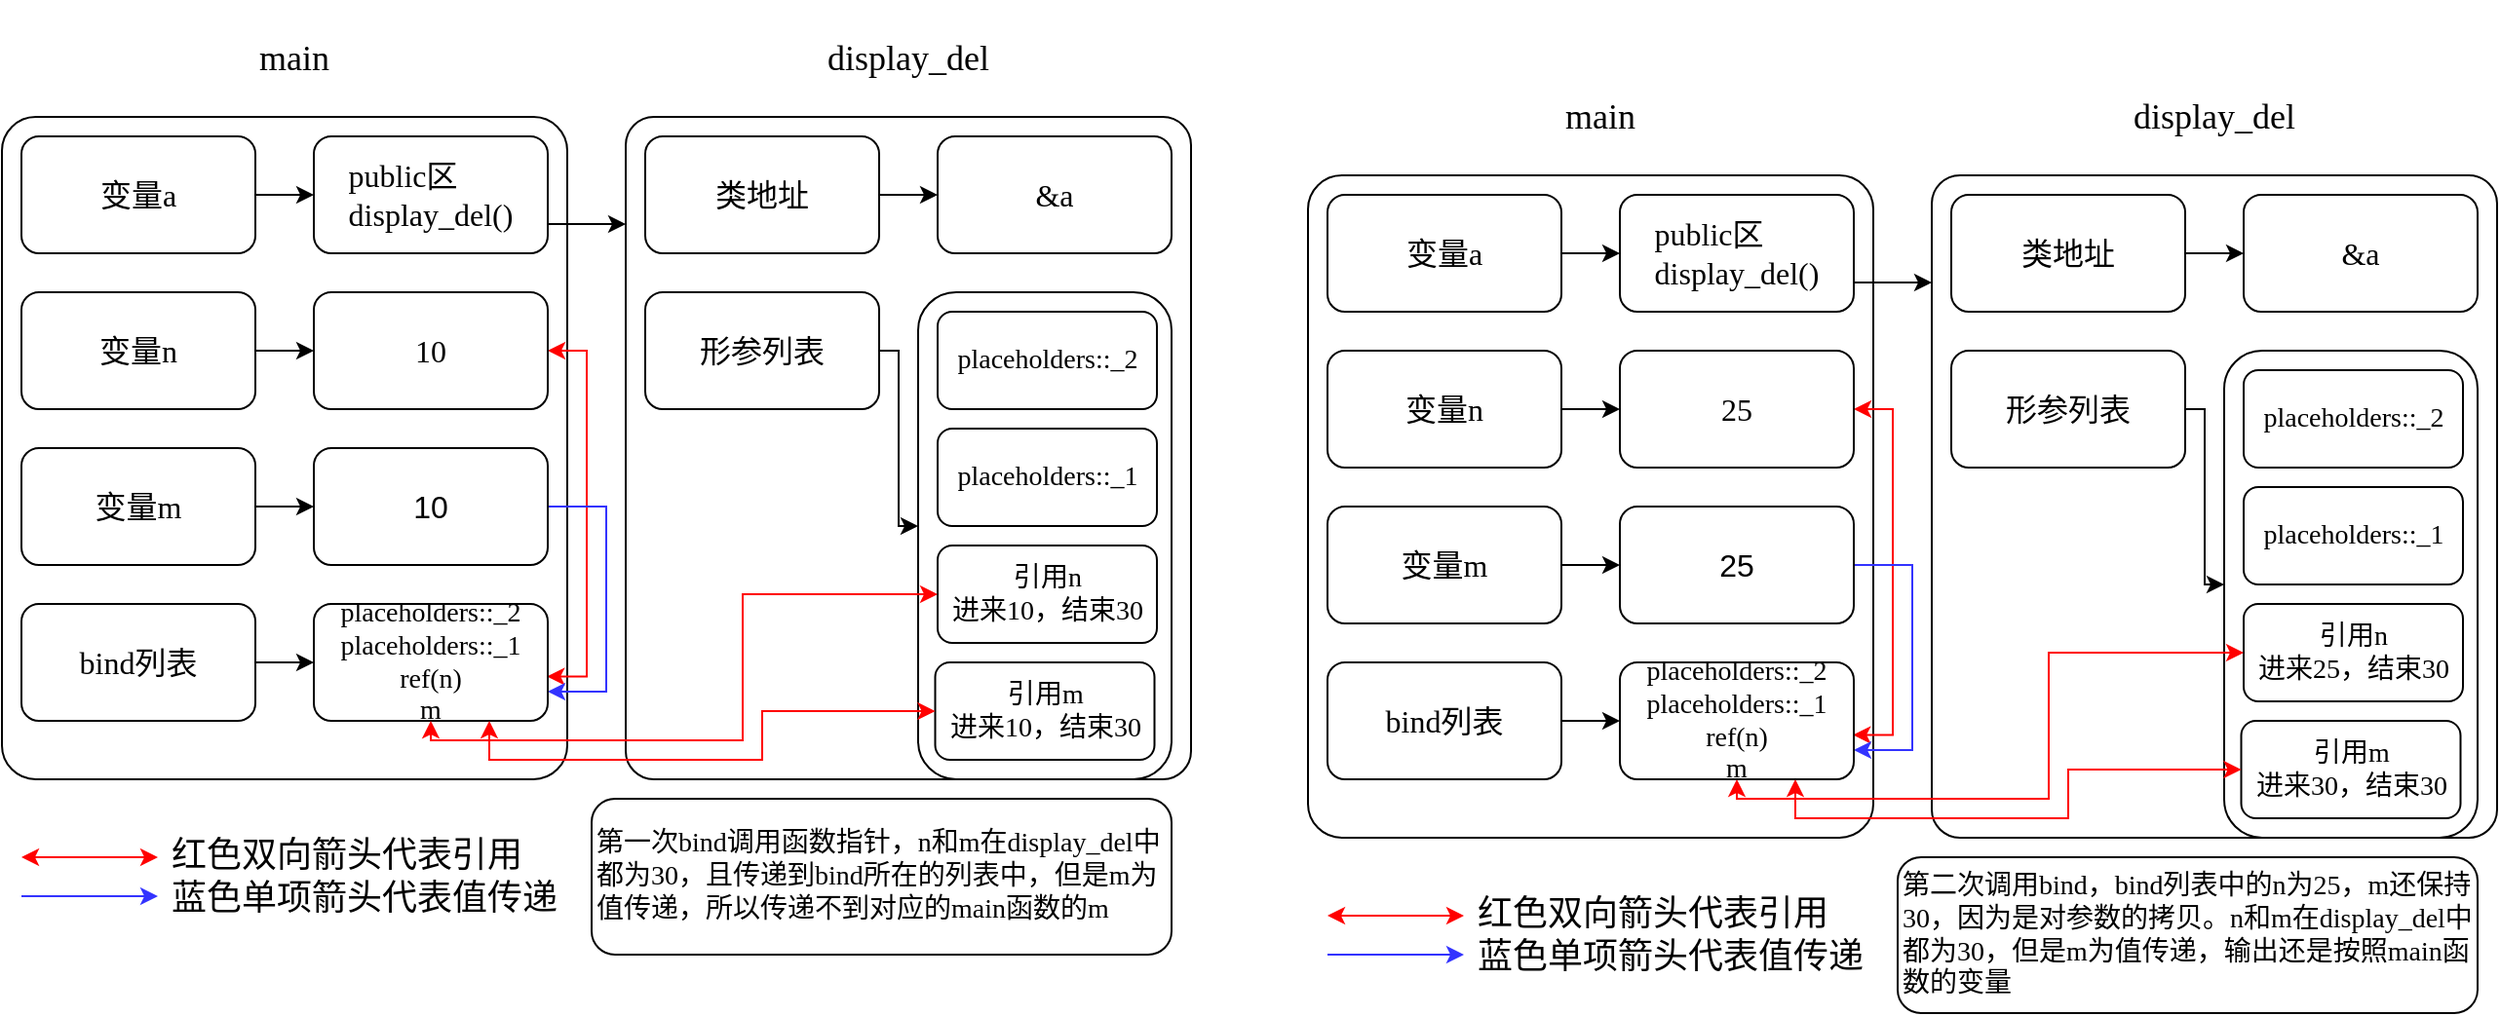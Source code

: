 <mxfile version="21.6.1" type="github">
  <diagram name="bind" id="0WLJN7CvBc_NALZX274n">
    <mxGraphModel dx="1050" dy="625" grid="0" gridSize="10" guides="1" tooltips="1" connect="1" arrows="1" fold="1" page="1" pageScale="1" pageWidth="2336" pageHeight="1654" math="0" shadow="0">
      <root>
        <mxCell id="0" />
        <mxCell id="1" parent="0" />
        <mxCell id="E96cA3zgoJfYFh5Hif7b-1" value="&lt;font style=&quot;font-size: 18px;&quot; face=&quot;Comic Sans MS&quot;&gt;main&lt;/font&gt;" style="rounded=1;whiteSpace=wrap;html=1;fillColor=none;strokeColor=none;fontSize=18;" vertex="1" parent="1">
          <mxGeometry x="250" y="10" width="120" height="60" as="geometry" />
        </mxCell>
        <mxCell id="E96cA3zgoJfYFh5Hif7b-2" value="" style="rounded=1;whiteSpace=wrap;html=1;arcSize=6;" vertex="1" parent="1">
          <mxGeometry x="160" y="70" width="290" height="340" as="geometry" />
        </mxCell>
        <mxCell id="E96cA3zgoJfYFh5Hif7b-15" value="" style="edgeStyle=orthogonalEdgeStyle;rounded=0;orthogonalLoop=1;jettySize=auto;html=1;" edge="1" parent="1" source="E96cA3zgoJfYFh5Hif7b-6" target="E96cA3zgoJfYFh5Hif7b-14">
          <mxGeometry relative="1" as="geometry" />
        </mxCell>
        <mxCell id="E96cA3zgoJfYFh5Hif7b-6" value="&lt;font style=&quot;font-size: 16px;&quot; face=&quot;Comic Sans MS&quot;&gt;变量a&lt;/font&gt;" style="rounded=1;whiteSpace=wrap;html=1;" vertex="1" parent="1">
          <mxGeometry x="170" y="80" width="120" height="60" as="geometry" />
        </mxCell>
        <mxCell id="E96cA3zgoJfYFh5Hif7b-11" value="" style="edgeStyle=orthogonalEdgeStyle;rounded=0;orthogonalLoop=1;jettySize=auto;html=1;" edge="1" parent="1" source="E96cA3zgoJfYFh5Hif7b-7" target="E96cA3zgoJfYFh5Hif7b-10">
          <mxGeometry relative="1" as="geometry" />
        </mxCell>
        <mxCell id="E96cA3zgoJfYFh5Hif7b-7" value="&lt;font style=&quot;font-size: 16px;&quot; face=&quot;Comic Sans MS&quot;&gt;变量n&lt;/font&gt;" style="rounded=1;whiteSpace=wrap;html=1;" vertex="1" parent="1">
          <mxGeometry x="170" y="160" width="120" height="60" as="geometry" />
        </mxCell>
        <mxCell id="E96cA3zgoJfYFh5Hif7b-13" value="" style="edgeStyle=orthogonalEdgeStyle;rounded=0;orthogonalLoop=1;jettySize=auto;html=1;" edge="1" parent="1" source="E96cA3zgoJfYFh5Hif7b-8" target="E96cA3zgoJfYFh5Hif7b-12">
          <mxGeometry relative="1" as="geometry" />
        </mxCell>
        <mxCell id="E96cA3zgoJfYFh5Hif7b-8" value="&lt;font style=&quot;font-size: 16px;&quot; face=&quot;Comic Sans MS&quot;&gt;变量m&lt;/font&gt;" style="rounded=1;whiteSpace=wrap;html=1;" vertex="1" parent="1">
          <mxGeometry x="170" y="240" width="120" height="60" as="geometry" />
        </mxCell>
        <mxCell id="E96cA3zgoJfYFh5Hif7b-35" style="edgeStyle=orthogonalEdgeStyle;rounded=0;orthogonalLoop=1;jettySize=auto;html=1;exitX=1;exitY=0.5;exitDx=0;exitDy=0;entryX=0.997;entryY=0.62;entryDx=0;entryDy=0;entryPerimeter=0;startArrow=classic;startFill=1;strokeColor=#FF0000;" edge="1" parent="1" source="E96cA3zgoJfYFh5Hif7b-10" target="E96cA3zgoJfYFh5Hif7b-17">
          <mxGeometry relative="1" as="geometry" />
        </mxCell>
        <mxCell id="E96cA3zgoJfYFh5Hif7b-10" value="&lt;font style=&quot;font-size: 16px;&quot; face=&quot;Comic Sans MS&quot;&gt;10&lt;/font&gt;" style="whiteSpace=wrap;html=1;rounded=1;" vertex="1" parent="1">
          <mxGeometry x="320" y="160" width="120" height="60" as="geometry" />
        </mxCell>
        <mxCell id="E96cA3zgoJfYFh5Hif7b-36" style="edgeStyle=orthogonalEdgeStyle;rounded=0;orthogonalLoop=1;jettySize=auto;html=1;exitX=1;exitY=0.5;exitDx=0;exitDy=0;entryX=1;entryY=0.75;entryDx=0;entryDy=0;strokeColor=#3333FF;" edge="1" parent="1" source="E96cA3zgoJfYFh5Hif7b-12" target="E96cA3zgoJfYFh5Hif7b-17">
          <mxGeometry relative="1" as="geometry">
            <Array as="points">
              <mxPoint x="470" y="270" />
              <mxPoint x="470" y="365" />
            </Array>
          </mxGeometry>
        </mxCell>
        <mxCell id="E96cA3zgoJfYFh5Hif7b-12" value="&lt;font style=&quot;font-size: 16px;&quot;&gt;10&lt;/font&gt;" style="whiteSpace=wrap;html=1;rounded=1;" vertex="1" parent="1">
          <mxGeometry x="320" y="240" width="120" height="60" as="geometry" />
        </mxCell>
        <mxCell id="E96cA3zgoJfYFh5Hif7b-19" style="edgeStyle=orthogonalEdgeStyle;rounded=0;orthogonalLoop=1;jettySize=auto;html=1;exitX=1;exitY=0.75;exitDx=0;exitDy=0;" edge="1" parent="1" source="E96cA3zgoJfYFh5Hif7b-14">
          <mxGeometry relative="1" as="geometry">
            <mxPoint x="480" y="125" as="targetPoint" />
          </mxGeometry>
        </mxCell>
        <mxCell id="E96cA3zgoJfYFh5Hif7b-14" value="&lt;div style=&quot;text-align: left;&quot;&gt;&lt;span style=&quot;font-size: 16px; font-family: &amp;quot;Comic Sans MS&amp;quot;; background-color: initial;&quot;&gt;public区&lt;/span&gt;&lt;/div&gt;&lt;font face=&quot;Comic Sans MS&quot; style=&quot;font-size: 16px;&quot;&gt;&lt;div style=&quot;&quot;&gt;&lt;span style=&quot;background-color: initial;&quot;&gt;display_del()&lt;/span&gt;&lt;/div&gt;&lt;/font&gt;" style="whiteSpace=wrap;html=1;rounded=1;align=center;" vertex="1" parent="1">
          <mxGeometry x="320" y="80" width="120" height="60" as="geometry" />
        </mxCell>
        <mxCell id="E96cA3zgoJfYFh5Hif7b-18" value="" style="edgeStyle=orthogonalEdgeStyle;rounded=0;orthogonalLoop=1;jettySize=auto;html=1;" edge="1" parent="1" source="E96cA3zgoJfYFh5Hif7b-16" target="E96cA3zgoJfYFh5Hif7b-17">
          <mxGeometry relative="1" as="geometry" />
        </mxCell>
        <mxCell id="E96cA3zgoJfYFh5Hif7b-16" value="&lt;font style=&quot;font-size: 16px;&quot; face=&quot;Comic Sans MS&quot;&gt;bind列表&lt;/font&gt;" style="rounded=1;whiteSpace=wrap;html=1;" vertex="1" parent="1">
          <mxGeometry x="170" y="320" width="120" height="60" as="geometry" />
        </mxCell>
        <mxCell id="E96cA3zgoJfYFh5Hif7b-17" value="&lt;font style=&quot;font-size: 14px;&quot; face=&quot;Comic Sans MS&quot;&gt;placeholders::_2&lt;br&gt;placeholders::_1&lt;br&gt;ref(n)&lt;br&gt;m&lt;/font&gt;" style="whiteSpace=wrap;html=1;rounded=1;" vertex="1" parent="1">
          <mxGeometry x="320" y="320" width="120" height="60" as="geometry" />
        </mxCell>
        <mxCell id="E96cA3zgoJfYFh5Hif7b-21" value="display_del" style="rounded=1;whiteSpace=wrap;html=1;fillColor=none;strokeColor=none;fontSize=18;fontFamily=Comic Sans MS;" vertex="1" parent="1">
          <mxGeometry x="565" y="10" width="120" height="60" as="geometry" />
        </mxCell>
        <mxCell id="E96cA3zgoJfYFh5Hif7b-22" value="" style="rounded=1;whiteSpace=wrap;html=1;arcSize=5;" vertex="1" parent="1">
          <mxGeometry x="480" y="70" width="290" height="340" as="geometry" />
        </mxCell>
        <mxCell id="E96cA3zgoJfYFh5Hif7b-26" value="" style="edgeStyle=orthogonalEdgeStyle;rounded=0;orthogonalLoop=1;jettySize=auto;html=1;" edge="1" parent="1" source="E96cA3zgoJfYFh5Hif7b-24" target="E96cA3zgoJfYFh5Hif7b-25">
          <mxGeometry relative="1" as="geometry" />
        </mxCell>
        <mxCell id="E96cA3zgoJfYFh5Hif7b-24" value="&lt;font style=&quot;font-size: 16px;&quot; face=&quot;Comic Sans MS&quot;&gt;类地址&lt;/font&gt;" style="rounded=1;whiteSpace=wrap;html=1;" vertex="1" parent="1">
          <mxGeometry x="490" y="80" width="120" height="60" as="geometry" />
        </mxCell>
        <mxCell id="E96cA3zgoJfYFh5Hif7b-25" value="&lt;font style=&quot;font-size: 16px;&quot; face=&quot;Comic Sans MS&quot;&gt;&amp;amp;a&lt;/font&gt;" style="rounded=1;whiteSpace=wrap;html=1;" vertex="1" parent="1">
          <mxGeometry x="640" y="80" width="120" height="60" as="geometry" />
        </mxCell>
        <mxCell id="E96cA3zgoJfYFh5Hif7b-29" value="" style="edgeStyle=orthogonalEdgeStyle;rounded=0;orthogonalLoop=1;jettySize=auto;html=1;" edge="1" parent="1" source="E96cA3zgoJfYFh5Hif7b-27" target="E96cA3zgoJfYFh5Hif7b-28">
          <mxGeometry relative="1" as="geometry">
            <Array as="points">
              <mxPoint x="620" y="190" />
              <mxPoint x="620" y="280" />
            </Array>
          </mxGeometry>
        </mxCell>
        <mxCell id="E96cA3zgoJfYFh5Hif7b-27" value="&lt;font style=&quot;font-size: 16px;&quot; face=&quot;Comic Sans MS&quot;&gt;形参列表&lt;/font&gt;" style="rounded=1;whiteSpace=wrap;html=1;" vertex="1" parent="1">
          <mxGeometry x="490" y="160" width="120" height="60" as="geometry" />
        </mxCell>
        <mxCell id="E96cA3zgoJfYFh5Hif7b-28" value="" style="whiteSpace=wrap;html=1;rounded=1;" vertex="1" parent="1">
          <mxGeometry x="630" y="160" width="130" height="250" as="geometry" />
        </mxCell>
        <mxCell id="E96cA3zgoJfYFh5Hif7b-30" value="&lt;font face=&quot;Comic Sans MS&quot; style=&quot;font-size: 14px;&quot;&gt;placeholders::_2&lt;/font&gt;" style="whiteSpace=wrap;html=1;rounded=1;" vertex="1" parent="1">
          <mxGeometry x="640" y="170" width="112.5" height="50" as="geometry" />
        </mxCell>
        <mxCell id="E96cA3zgoJfYFh5Hif7b-31" value="&lt;font face=&quot;Comic Sans MS&quot; style=&quot;font-size: 14px;&quot;&gt;placeholders::_1&lt;/font&gt;" style="whiteSpace=wrap;html=1;rounded=1;" vertex="1" parent="1">
          <mxGeometry x="640" y="230" width="112.5" height="50" as="geometry" />
        </mxCell>
        <mxCell id="E96cA3zgoJfYFh5Hif7b-32" value="&lt;font face=&quot;Comic Sans MS&quot; style=&quot;font-size: 14px;&quot;&gt;引用n&lt;br&gt;进来10，结束30&lt;br&gt;&lt;/font&gt;" style="whiteSpace=wrap;html=1;rounded=1;" vertex="1" parent="1">
          <mxGeometry x="640" y="290" width="112.5" height="50" as="geometry" />
        </mxCell>
        <mxCell id="E96cA3zgoJfYFh5Hif7b-33" value="&lt;font face=&quot;Comic Sans MS&quot; style=&quot;font-size: 14px;&quot;&gt;引用m&lt;br&gt;进来10，结束30&lt;br&gt;&lt;/font&gt;" style="whiteSpace=wrap;html=1;rounded=1;" vertex="1" parent="1">
          <mxGeometry x="638.75" y="350" width="112.5" height="50" as="geometry" />
        </mxCell>
        <mxCell id="E96cA3zgoJfYFh5Hif7b-37" style="edgeStyle=orthogonalEdgeStyle;rounded=0;orthogonalLoop=1;jettySize=auto;html=1;exitX=0.75;exitY=1;exitDx=0;exitDy=0;entryX=0;entryY=0.5;entryDx=0;entryDy=0;startArrow=classic;startFill=1;strokeColor=#FF0000;" edge="1" parent="1" source="E96cA3zgoJfYFh5Hif7b-17" target="E96cA3zgoJfYFh5Hif7b-33">
          <mxGeometry relative="1" as="geometry">
            <Array as="points">
              <mxPoint x="410" y="400" />
              <mxPoint x="550" y="400" />
              <mxPoint x="550" y="375" />
            </Array>
          </mxGeometry>
        </mxCell>
        <mxCell id="E96cA3zgoJfYFh5Hif7b-38" style="edgeStyle=orthogonalEdgeStyle;rounded=0;orthogonalLoop=1;jettySize=auto;html=1;exitX=0.5;exitY=1;exitDx=0;exitDy=0;startArrow=classic;startFill=1;strokeColor=#FF0000;" edge="1" parent="1" source="E96cA3zgoJfYFh5Hif7b-17" target="E96cA3zgoJfYFh5Hif7b-32">
          <mxGeometry relative="1" as="geometry">
            <Array as="points">
              <mxPoint x="380" y="390" />
              <mxPoint x="540" y="390" />
              <mxPoint x="540" y="315" />
            </Array>
          </mxGeometry>
        </mxCell>
        <mxCell id="E96cA3zgoJfYFh5Hif7b-40" value="" style="endArrow=classic;startArrow=classic;html=1;rounded=0;strokeColor=#FF0000;" edge="1" parent="1">
          <mxGeometry width="50" height="50" relative="1" as="geometry">
            <mxPoint x="170" y="450" as="sourcePoint" />
            <mxPoint x="240" y="450" as="targetPoint" />
          </mxGeometry>
        </mxCell>
        <mxCell id="E96cA3zgoJfYFh5Hif7b-41" value="" style="endArrow=classic;startArrow=none;html=1;rounded=0;startFill=0;strokeColor=#3333FF;" edge="1" parent="1">
          <mxGeometry width="50" height="50" relative="1" as="geometry">
            <mxPoint x="170" y="470" as="sourcePoint" />
            <mxPoint x="240" y="470" as="targetPoint" />
          </mxGeometry>
        </mxCell>
        <mxCell id="E96cA3zgoJfYFh5Hif7b-42" value="&lt;font style=&quot;font-size: 18px;&quot; face=&quot;Comic Sans MS&quot;&gt;红色双向箭头代表引用&lt;br&gt;蓝色单项箭头代表值传递&lt;br&gt;&lt;/font&gt;" style="rounded=1;whiteSpace=wrap;html=1;fillColor=none;strokeColor=none;fontSize=18;align=left;" vertex="1" parent="1">
          <mxGeometry x="245" y="430" width="205" height="60" as="geometry" />
        </mxCell>
        <mxCell id="E96cA3zgoJfYFh5Hif7b-43" value="&lt;font style=&quot;font-size: 14px;&quot; face=&quot;Comic Sans MS&quot;&gt;第一次bind调用函数指针，n和m在display_del中都为30，且传递到bind所在的列表中，但是m为值传递，所以传递不到对应的main函数的m&lt;/font&gt;" style="rounded=1;whiteSpace=wrap;html=1;align=left;" vertex="1" parent="1">
          <mxGeometry x="462.5" y="420" width="297.5" height="80" as="geometry" />
        </mxCell>
        <mxCell id="E96cA3zgoJfYFh5Hif7b-44" value="&lt;font style=&quot;font-size: 18px;&quot; face=&quot;Comic Sans MS&quot;&gt;main&lt;/font&gt;" style="rounded=1;whiteSpace=wrap;html=1;fillColor=none;strokeColor=none;fontSize=18;" vertex="1" parent="1">
          <mxGeometry x="920" y="40" width="120" height="60" as="geometry" />
        </mxCell>
        <mxCell id="E96cA3zgoJfYFh5Hif7b-45" value="" style="rounded=1;whiteSpace=wrap;html=1;arcSize=6;" vertex="1" parent="1">
          <mxGeometry x="830" y="100" width="290" height="340" as="geometry" />
        </mxCell>
        <mxCell id="E96cA3zgoJfYFh5Hif7b-46" value="" style="edgeStyle=orthogonalEdgeStyle;rounded=0;orthogonalLoop=1;jettySize=auto;html=1;" edge="1" source="E96cA3zgoJfYFh5Hif7b-47" target="E96cA3zgoJfYFh5Hif7b-57" parent="1">
          <mxGeometry relative="1" as="geometry" />
        </mxCell>
        <mxCell id="E96cA3zgoJfYFh5Hif7b-47" value="&lt;font style=&quot;font-size: 16px;&quot; face=&quot;Comic Sans MS&quot;&gt;变量a&lt;/font&gt;" style="rounded=1;whiteSpace=wrap;html=1;" vertex="1" parent="1">
          <mxGeometry x="840" y="110" width="120" height="60" as="geometry" />
        </mxCell>
        <mxCell id="E96cA3zgoJfYFh5Hif7b-48" value="" style="edgeStyle=orthogonalEdgeStyle;rounded=0;orthogonalLoop=1;jettySize=auto;html=1;" edge="1" source="E96cA3zgoJfYFh5Hif7b-49" target="E96cA3zgoJfYFh5Hif7b-53" parent="1">
          <mxGeometry relative="1" as="geometry" />
        </mxCell>
        <mxCell id="E96cA3zgoJfYFh5Hif7b-49" value="&lt;font style=&quot;font-size: 16px;&quot; face=&quot;Comic Sans MS&quot;&gt;变量n&lt;/font&gt;" style="rounded=1;whiteSpace=wrap;html=1;" vertex="1" parent="1">
          <mxGeometry x="840" y="190" width="120" height="60" as="geometry" />
        </mxCell>
        <mxCell id="E96cA3zgoJfYFh5Hif7b-50" value="" style="edgeStyle=orthogonalEdgeStyle;rounded=0;orthogonalLoop=1;jettySize=auto;html=1;" edge="1" source="E96cA3zgoJfYFh5Hif7b-51" target="E96cA3zgoJfYFh5Hif7b-55" parent="1">
          <mxGeometry relative="1" as="geometry" />
        </mxCell>
        <mxCell id="E96cA3zgoJfYFh5Hif7b-51" value="&lt;font style=&quot;font-size: 16px;&quot; face=&quot;Comic Sans MS&quot;&gt;变量m&lt;/font&gt;" style="rounded=1;whiteSpace=wrap;html=1;" vertex="1" parent="1">
          <mxGeometry x="840" y="270" width="120" height="60" as="geometry" />
        </mxCell>
        <mxCell id="E96cA3zgoJfYFh5Hif7b-52" style="edgeStyle=orthogonalEdgeStyle;rounded=0;orthogonalLoop=1;jettySize=auto;html=1;exitX=1;exitY=0.5;exitDx=0;exitDy=0;entryX=0.997;entryY=0.62;entryDx=0;entryDy=0;entryPerimeter=0;startArrow=classic;startFill=1;strokeColor=#FF0000;" edge="1" source="E96cA3zgoJfYFh5Hif7b-53" target="E96cA3zgoJfYFh5Hif7b-60" parent="1">
          <mxGeometry relative="1" as="geometry" />
        </mxCell>
        <mxCell id="E96cA3zgoJfYFh5Hif7b-53" value="&lt;font style=&quot;font-size: 16px;&quot; face=&quot;Comic Sans MS&quot;&gt;25&lt;/font&gt;" style="whiteSpace=wrap;html=1;rounded=1;" vertex="1" parent="1">
          <mxGeometry x="990" y="190" width="120" height="60" as="geometry" />
        </mxCell>
        <mxCell id="E96cA3zgoJfYFh5Hif7b-54" style="edgeStyle=orthogonalEdgeStyle;rounded=0;orthogonalLoop=1;jettySize=auto;html=1;exitX=1;exitY=0.5;exitDx=0;exitDy=0;entryX=1;entryY=0.75;entryDx=0;entryDy=0;strokeColor=#3333FF;" edge="1" source="E96cA3zgoJfYFh5Hif7b-55" target="E96cA3zgoJfYFh5Hif7b-60" parent="1">
          <mxGeometry relative="1" as="geometry">
            <Array as="points">
              <mxPoint x="1140" y="300" />
              <mxPoint x="1140" y="395" />
            </Array>
          </mxGeometry>
        </mxCell>
        <mxCell id="E96cA3zgoJfYFh5Hif7b-55" value="&lt;font style=&quot;font-size: 16px;&quot;&gt;25&lt;/font&gt;" style="whiteSpace=wrap;html=1;rounded=1;" vertex="1" parent="1">
          <mxGeometry x="990" y="270" width="120" height="60" as="geometry" />
        </mxCell>
        <mxCell id="E96cA3zgoJfYFh5Hif7b-56" style="edgeStyle=orthogonalEdgeStyle;rounded=0;orthogonalLoop=1;jettySize=auto;html=1;exitX=1;exitY=0.75;exitDx=0;exitDy=0;" edge="1" source="E96cA3zgoJfYFh5Hif7b-57" parent="1">
          <mxGeometry relative="1" as="geometry">
            <mxPoint x="1150" y="155" as="targetPoint" />
          </mxGeometry>
        </mxCell>
        <mxCell id="E96cA3zgoJfYFh5Hif7b-57" value="&lt;div style=&quot;text-align: left;&quot;&gt;&lt;span style=&quot;font-size: 16px; font-family: &amp;quot;Comic Sans MS&amp;quot;; background-color: initial;&quot;&gt;public区&lt;/span&gt;&lt;/div&gt;&lt;font face=&quot;Comic Sans MS&quot; style=&quot;font-size: 16px;&quot;&gt;&lt;div style=&quot;&quot;&gt;&lt;span style=&quot;background-color: initial;&quot;&gt;display_del()&lt;/span&gt;&lt;/div&gt;&lt;/font&gt;" style="whiteSpace=wrap;html=1;rounded=1;align=center;" vertex="1" parent="1">
          <mxGeometry x="990" y="110" width="120" height="60" as="geometry" />
        </mxCell>
        <mxCell id="E96cA3zgoJfYFh5Hif7b-58" value="" style="edgeStyle=orthogonalEdgeStyle;rounded=0;orthogonalLoop=1;jettySize=auto;html=1;" edge="1" source="E96cA3zgoJfYFh5Hif7b-59" target="E96cA3zgoJfYFh5Hif7b-60" parent="1">
          <mxGeometry relative="1" as="geometry" />
        </mxCell>
        <mxCell id="E96cA3zgoJfYFh5Hif7b-59" value="&lt;font style=&quot;font-size: 16px;&quot; face=&quot;Comic Sans MS&quot;&gt;bind列表&lt;/font&gt;" style="rounded=1;whiteSpace=wrap;html=1;" vertex="1" parent="1">
          <mxGeometry x="840" y="350" width="120" height="60" as="geometry" />
        </mxCell>
        <mxCell id="E96cA3zgoJfYFh5Hif7b-60" value="&lt;font style=&quot;font-size: 14px;&quot; face=&quot;Comic Sans MS&quot;&gt;placeholders::_2&lt;br&gt;placeholders::_1&lt;br&gt;ref(n)&lt;br&gt;m&lt;/font&gt;" style="whiteSpace=wrap;html=1;rounded=1;" vertex="1" parent="1">
          <mxGeometry x="990" y="350" width="120" height="60" as="geometry" />
        </mxCell>
        <mxCell id="E96cA3zgoJfYFh5Hif7b-61" value="display_del" style="rounded=1;whiteSpace=wrap;html=1;fillColor=none;strokeColor=none;fontSize=18;fontFamily=Comic Sans MS;" vertex="1" parent="1">
          <mxGeometry x="1235" y="40" width="120" height="60" as="geometry" />
        </mxCell>
        <mxCell id="E96cA3zgoJfYFh5Hif7b-62" value="" style="rounded=1;whiteSpace=wrap;html=1;arcSize=5;" vertex="1" parent="1">
          <mxGeometry x="1150" y="100" width="290" height="340" as="geometry" />
        </mxCell>
        <mxCell id="E96cA3zgoJfYFh5Hif7b-63" value="" style="edgeStyle=orthogonalEdgeStyle;rounded=0;orthogonalLoop=1;jettySize=auto;html=1;" edge="1" source="E96cA3zgoJfYFh5Hif7b-64" target="E96cA3zgoJfYFh5Hif7b-65" parent="1">
          <mxGeometry relative="1" as="geometry" />
        </mxCell>
        <mxCell id="E96cA3zgoJfYFh5Hif7b-64" value="&lt;font style=&quot;font-size: 16px;&quot; face=&quot;Comic Sans MS&quot;&gt;类地址&lt;/font&gt;" style="rounded=1;whiteSpace=wrap;html=1;" vertex="1" parent="1">
          <mxGeometry x="1160" y="110" width="120" height="60" as="geometry" />
        </mxCell>
        <mxCell id="E96cA3zgoJfYFh5Hif7b-65" value="&lt;font style=&quot;font-size: 16px;&quot; face=&quot;Comic Sans MS&quot;&gt;&amp;amp;a&lt;/font&gt;" style="rounded=1;whiteSpace=wrap;html=1;" vertex="1" parent="1">
          <mxGeometry x="1310" y="110" width="120" height="60" as="geometry" />
        </mxCell>
        <mxCell id="E96cA3zgoJfYFh5Hif7b-66" value="" style="edgeStyle=orthogonalEdgeStyle;rounded=0;orthogonalLoop=1;jettySize=auto;html=1;" edge="1" source="E96cA3zgoJfYFh5Hif7b-67" target="E96cA3zgoJfYFh5Hif7b-68" parent="1">
          <mxGeometry relative="1" as="geometry">
            <Array as="points">
              <mxPoint x="1290" y="220" />
              <mxPoint x="1290" y="310" />
            </Array>
          </mxGeometry>
        </mxCell>
        <mxCell id="E96cA3zgoJfYFh5Hif7b-67" value="&lt;font style=&quot;font-size: 16px;&quot; face=&quot;Comic Sans MS&quot;&gt;形参列表&lt;/font&gt;" style="rounded=1;whiteSpace=wrap;html=1;" vertex="1" parent="1">
          <mxGeometry x="1160" y="190" width="120" height="60" as="geometry" />
        </mxCell>
        <mxCell id="E96cA3zgoJfYFh5Hif7b-68" value="" style="whiteSpace=wrap;html=1;rounded=1;" vertex="1" parent="1">
          <mxGeometry x="1300" y="190" width="130" height="250" as="geometry" />
        </mxCell>
        <mxCell id="E96cA3zgoJfYFh5Hif7b-69" value="&lt;font face=&quot;Comic Sans MS&quot; style=&quot;font-size: 14px;&quot;&gt;placeholders::_2&lt;/font&gt;" style="whiteSpace=wrap;html=1;rounded=1;" vertex="1" parent="1">
          <mxGeometry x="1310" y="200" width="112.5" height="50" as="geometry" />
        </mxCell>
        <mxCell id="E96cA3zgoJfYFh5Hif7b-70" value="&lt;font face=&quot;Comic Sans MS&quot; style=&quot;font-size: 14px;&quot;&gt;placeholders::_1&lt;/font&gt;" style="whiteSpace=wrap;html=1;rounded=1;" vertex="1" parent="1">
          <mxGeometry x="1310" y="260" width="112.5" height="50" as="geometry" />
        </mxCell>
        <mxCell id="E96cA3zgoJfYFh5Hif7b-71" value="&lt;font face=&quot;Comic Sans MS&quot; style=&quot;font-size: 14px;&quot;&gt;引用n&lt;br&gt;进来25，结束30&lt;br&gt;&lt;/font&gt;" style="whiteSpace=wrap;html=1;rounded=1;" vertex="1" parent="1">
          <mxGeometry x="1310" y="320" width="112.5" height="50" as="geometry" />
        </mxCell>
        <mxCell id="E96cA3zgoJfYFh5Hif7b-72" value="&lt;font face=&quot;Comic Sans MS&quot; style=&quot;font-size: 14px;&quot;&gt;引用m&lt;br&gt;进来30，结束30&lt;br&gt;&lt;/font&gt;" style="whiteSpace=wrap;html=1;rounded=1;" vertex="1" parent="1">
          <mxGeometry x="1308.75" y="380" width="112.5" height="50" as="geometry" />
        </mxCell>
        <mxCell id="E96cA3zgoJfYFh5Hif7b-73" style="edgeStyle=orthogonalEdgeStyle;rounded=0;orthogonalLoop=1;jettySize=auto;html=1;exitX=0.75;exitY=1;exitDx=0;exitDy=0;entryX=0;entryY=0.5;entryDx=0;entryDy=0;startArrow=classic;startFill=1;strokeColor=#FF0000;" edge="1" source="E96cA3zgoJfYFh5Hif7b-60" target="E96cA3zgoJfYFh5Hif7b-72" parent="1">
          <mxGeometry relative="1" as="geometry">
            <Array as="points">
              <mxPoint x="1080" y="430" />
              <mxPoint x="1220" y="430" />
              <mxPoint x="1220" y="405" />
            </Array>
          </mxGeometry>
        </mxCell>
        <mxCell id="E96cA3zgoJfYFh5Hif7b-74" style="edgeStyle=orthogonalEdgeStyle;rounded=0;orthogonalLoop=1;jettySize=auto;html=1;exitX=0.5;exitY=1;exitDx=0;exitDy=0;startArrow=classic;startFill=1;strokeColor=#FF0000;" edge="1" source="E96cA3zgoJfYFh5Hif7b-60" target="E96cA3zgoJfYFh5Hif7b-71" parent="1">
          <mxGeometry relative="1" as="geometry">
            <Array as="points">
              <mxPoint x="1050" y="420" />
              <mxPoint x="1210" y="420" />
              <mxPoint x="1210" y="345" />
            </Array>
          </mxGeometry>
        </mxCell>
        <mxCell id="E96cA3zgoJfYFh5Hif7b-75" value="" style="endArrow=classic;startArrow=classic;html=1;rounded=0;strokeColor=#FF0000;" edge="1" parent="1">
          <mxGeometry width="50" height="50" relative="1" as="geometry">
            <mxPoint x="840" y="480" as="sourcePoint" />
            <mxPoint x="910" y="480" as="targetPoint" />
          </mxGeometry>
        </mxCell>
        <mxCell id="E96cA3zgoJfYFh5Hif7b-76" value="" style="endArrow=classic;startArrow=none;html=1;rounded=0;startFill=0;strokeColor=#3333FF;" edge="1" parent="1">
          <mxGeometry width="50" height="50" relative="1" as="geometry">
            <mxPoint x="840" y="500" as="sourcePoint" />
            <mxPoint x="910" y="500" as="targetPoint" />
          </mxGeometry>
        </mxCell>
        <mxCell id="E96cA3zgoJfYFh5Hif7b-77" value="&lt;font style=&quot;font-size: 18px;&quot; face=&quot;Comic Sans MS&quot;&gt;红色双向箭头代表引用&lt;br&gt;蓝色单项箭头代表值传递&lt;br&gt;&lt;/font&gt;" style="rounded=1;whiteSpace=wrap;html=1;fillColor=none;strokeColor=none;fontSize=18;align=left;" vertex="1" parent="1">
          <mxGeometry x="915" y="460" width="205" height="60" as="geometry" />
        </mxCell>
        <mxCell id="E96cA3zgoJfYFh5Hif7b-78" value="&lt;font style=&quot;font-size: 14px;&quot; face=&quot;Comic Sans MS&quot;&gt;&lt;font style=&quot;font-size: 14px;&quot;&gt;第二次调用bind，bind列表中的n为25，m还保持30，因为是对参数的拷贝。&lt;/font&gt;n和m在display_del中都为30，但是m为值传递，输出还是按照main函数的变量&lt;/font&gt;" style="rounded=1;whiteSpace=wrap;html=1;align=left;" vertex="1" parent="1">
          <mxGeometry x="1132.5" y="450" width="297.5" height="80" as="geometry" />
        </mxCell>
      </root>
    </mxGraphModel>
  </diagram>
</mxfile>
